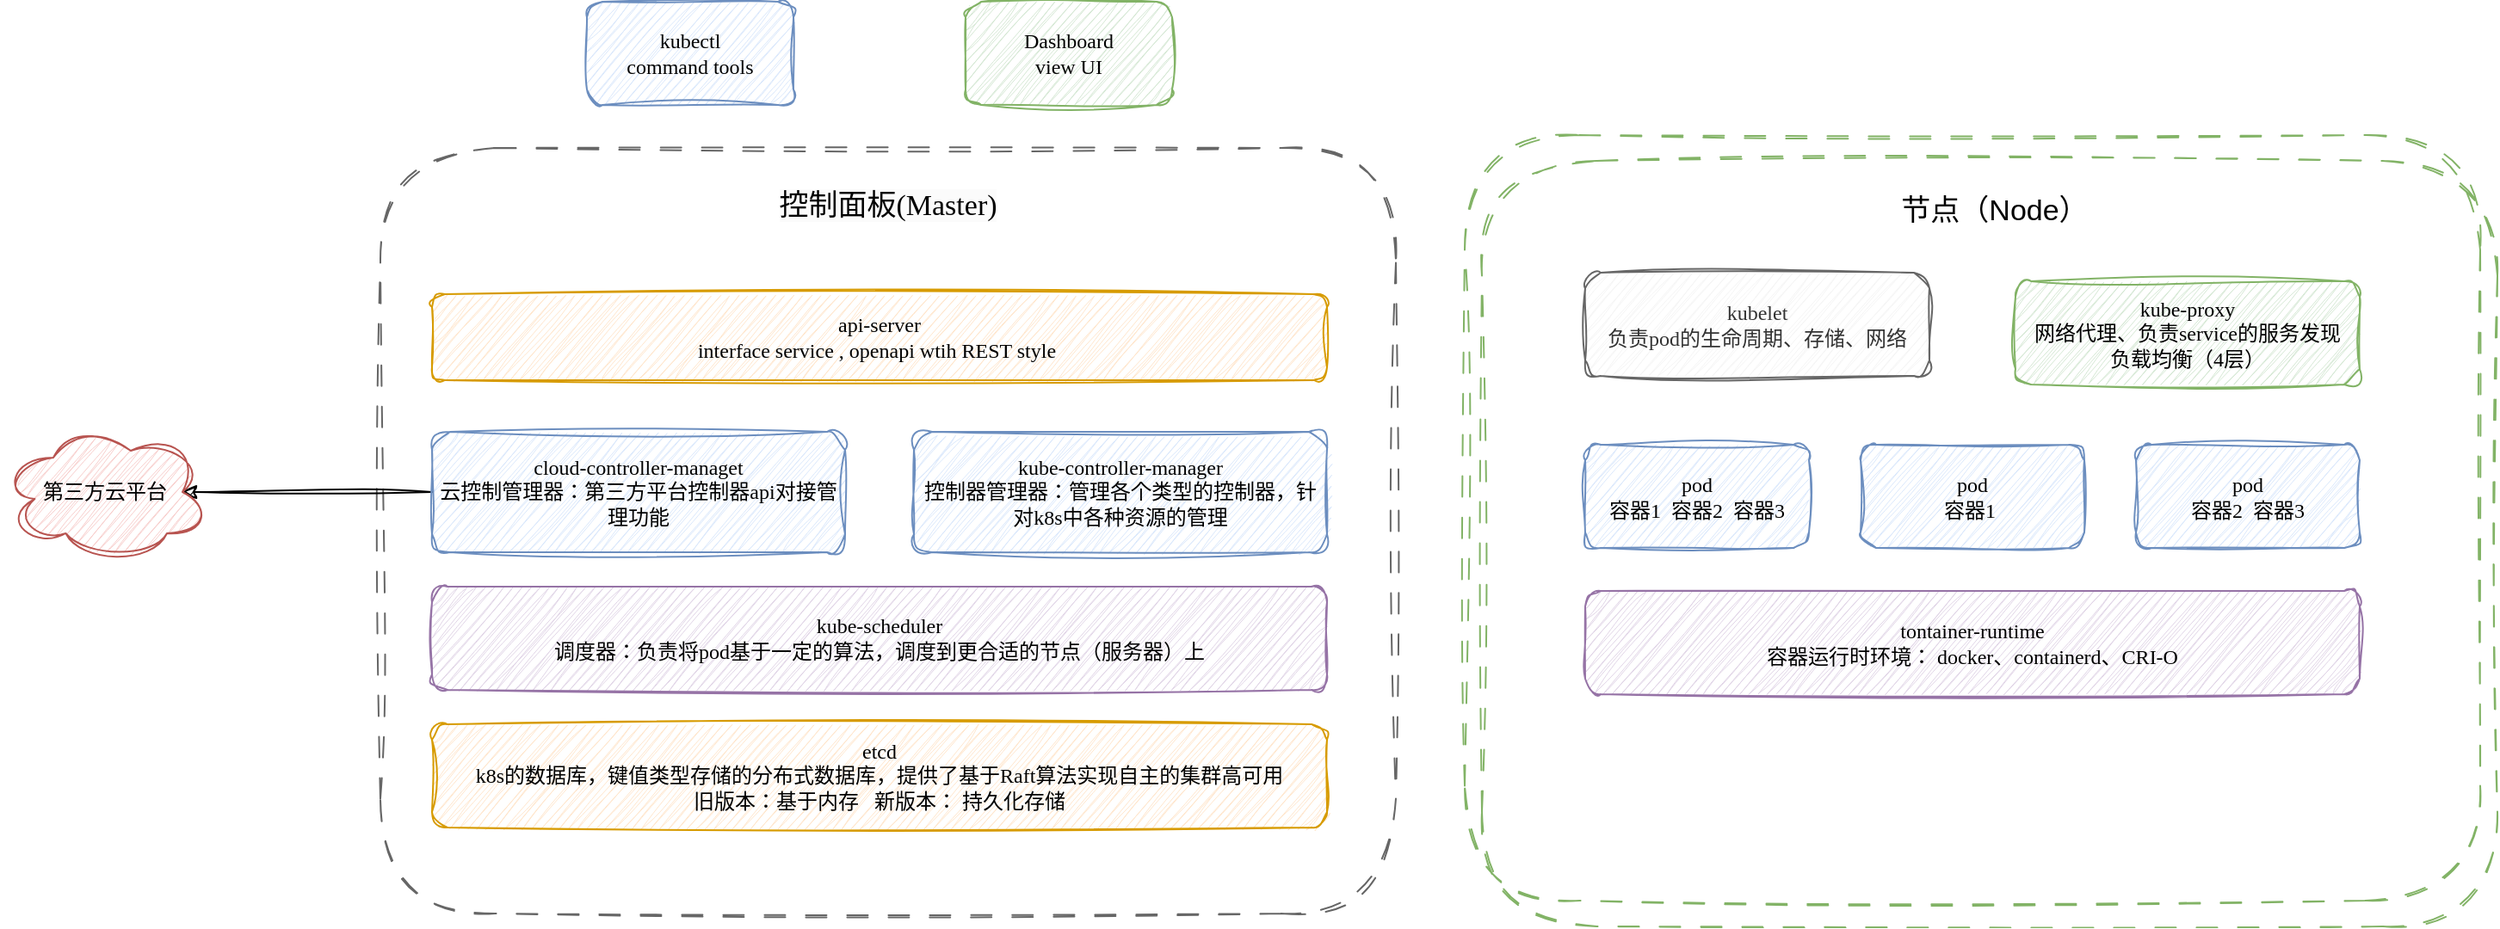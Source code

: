 <mxfile version="26.0.8">
  <diagram name="第 1 页" id="dYa4CWw3bRdOShU7edCv">
    <mxGraphModel dx="2192" dy="1452" grid="1" gridSize="10" guides="1" tooltips="1" connect="1" arrows="1" fold="1" page="1" pageScale="1" pageWidth="827" pageHeight="1169" math="0" shadow="0">
      <root>
        <mxCell id="0" />
        <mxCell id="1" parent="0" />
        <mxCell id="HZWtp5ZReVwZxNCfYw9V-13" value="" style="rounded=1;whiteSpace=wrap;html=1;sketch=1;curveFitting=1;jiggle=2;fillColor=none;strokeColor=#82b366;dashed=1;dashPattern=12 12;" vertex="1" parent="1">
          <mxGeometry x="720" y="547.5" width="590" height="445" as="geometry" />
        </mxCell>
        <mxCell id="HZWtp5ZReVwZxNCfYw9V-21" value="" style="rounded=1;whiteSpace=wrap;html=1;sketch=1;curveFitting=1;jiggle=2;fillColor=none;strokeColor=#82b366;dashed=1;dashPattern=12 12;" vertex="1" parent="1">
          <mxGeometry x="730" y="562.5" width="590" height="445" as="geometry" />
        </mxCell>
        <mxCell id="HZWtp5ZReVwZxNCfYw9V-1" value="&lt;font face=&quot;Comic Sans MS&quot;&gt;kubectl&lt;/font&gt;&lt;div&gt;&lt;font face=&quot;Comic Sans MS&quot;&gt;command tools&lt;/font&gt;&lt;/div&gt;" style="rounded=1;whiteSpace=wrap;html=1;sketch=1;curveFitting=1;jiggle=2;fillColor=#dae8fc;strokeColor=#6c8ebf;fontFamily=Comic Sans MS;" vertex="1" parent="1">
          <mxGeometry x="210" y="470" width="120" height="60" as="geometry" />
        </mxCell>
        <mxCell id="HZWtp5ZReVwZxNCfYw9V-2" value="Dashboard&lt;div&gt;view UI&lt;/div&gt;" style="rounded=1;whiteSpace=wrap;html=1;sketch=1;curveFitting=1;jiggle=2;fillColor=#d5e8d4;strokeColor=#82b366;fontFamily=Comic Sans MS;" vertex="1" parent="1">
          <mxGeometry x="430" y="470" width="120" height="60" as="geometry" />
        </mxCell>
        <mxCell id="HZWtp5ZReVwZxNCfYw9V-3" value="" style="rounded=1;whiteSpace=wrap;html=1;sketch=1;curveFitting=1;jiggle=2;fillColor=none;fontColor=#333333;strokeColor=#666666;dashed=1;dashPattern=12 12;" vertex="1" parent="1">
          <mxGeometry x="90" y="555" width="590" height="445" as="geometry" />
        </mxCell>
        <mxCell id="HZWtp5ZReVwZxNCfYw9V-4" value="kube-controller-manager&lt;div&gt;控制器管理器：管理各个类型的控制器，针对k8s中各种资源的管理&lt;/div&gt;" style="rounded=1;whiteSpace=wrap;html=1;sketch=1;curveFitting=1;jiggle=2;fillColor=#dae8fc;strokeColor=#6c8ebf;fontFamily=Comic Sans MS;" vertex="1" parent="1">
          <mxGeometry x="400" y="720" width="240" height="70" as="geometry" />
        </mxCell>
        <mxCell id="HZWtp5ZReVwZxNCfYw9V-5" value="api-server&lt;div&gt;interface service , openapi wtih REST style&amp;nbsp;&lt;/div&gt;" style="rounded=1;whiteSpace=wrap;html=1;sketch=1;curveFitting=1;jiggle=2;fillColor=#ffe6cc;strokeColor=#d79b00;fontFamily=Comic Sans MS;" vertex="1" parent="1">
          <mxGeometry x="120" y="640" width="520" height="50" as="geometry" />
        </mxCell>
        <mxCell id="HZWtp5ZReVwZxNCfYw9V-10" style="edgeStyle=orthogonalEdgeStyle;rounded=1;orthogonalLoop=1;jettySize=auto;html=1;curved=0;sketch=1;curveFitting=1;jiggle=2;entryX=0.875;entryY=0.5;entryDx=0;entryDy=0;entryPerimeter=0;" edge="1" parent="1" source="HZWtp5ZReVwZxNCfYw9V-6" target="HZWtp5ZReVwZxNCfYw9V-9">
          <mxGeometry relative="1" as="geometry" />
        </mxCell>
        <mxCell id="HZWtp5ZReVwZxNCfYw9V-6" value="cloud-controller-managet&lt;div&gt;云控制管理器：第三方平台控制器api对接管理功能&lt;/div&gt;" style="rounded=1;whiteSpace=wrap;html=1;sketch=1;curveFitting=1;jiggle=2;fillColor=#dae8fc;strokeColor=#6c8ebf;fontFamily=Comic Sans MS;" vertex="1" parent="1">
          <mxGeometry x="120" y="720" width="240" height="70" as="geometry" />
        </mxCell>
        <mxCell id="HZWtp5ZReVwZxNCfYw9V-7" value="&lt;span style=&quot;color: rgb(0, 0, 0); font-family: &amp;quot;Comic Sans MS&amp;quot;; font-style: normal; font-variant-ligatures: normal; font-variant-caps: normal; font-weight: 400; letter-spacing: normal; orphans: 2; text-align: center; text-indent: 0px; text-transform: none; widows: 2; word-spacing: 0px; -webkit-text-stroke-width: 0px; white-space: normal; background-color: rgb(251, 251, 251); text-decoration-thickness: initial; text-decoration-style: initial; text-decoration-color: initial; float: none; display: inline !important;&quot;&gt;控制面板(Master)&lt;/span&gt;&lt;div&gt;&lt;br/&gt;&lt;/div&gt;" style="text;html=1;align=center;verticalAlign=middle;whiteSpace=wrap;rounded=0;fontSize=17;" vertex="1" parent="1">
          <mxGeometry x="267" y="587" width="236" height="24" as="geometry" />
        </mxCell>
        <mxCell id="HZWtp5ZReVwZxNCfYw9V-9" value="第三方云平台" style="ellipse;shape=cloud;whiteSpace=wrap;html=1;sketch=1;curveFitting=1;jiggle=2;fillColor=#f8cecc;strokeColor=#b85450;" vertex="1" parent="1">
          <mxGeometry x="-130" y="715" width="120" height="80" as="geometry" />
        </mxCell>
        <mxCell id="HZWtp5ZReVwZxNCfYw9V-11" value="kube-scheduler&lt;br&gt;&lt;div&gt;调度器：负责将pod基于一定的算法，调度到更合适的节点（服务器）上&lt;/div&gt;" style="rounded=1;whiteSpace=wrap;html=1;sketch=1;curveFitting=1;jiggle=2;fillColor=#e1d5e7;strokeColor=#9673a6;fontFamily=Comic Sans MS;" vertex="1" parent="1">
          <mxGeometry x="120" y="810" width="520" height="60" as="geometry" />
        </mxCell>
        <mxCell id="HZWtp5ZReVwZxNCfYw9V-12" value="etcd&lt;div&gt;k8s的数据库，键值类型存储的分布式数据库，提供了基于Raft算法实现自主的集群高可用&lt;/div&gt;&lt;div&gt;旧版本：基于内存&amp;nbsp; &amp;nbsp;新版本： 持久化存储&lt;/div&gt;" style="rounded=1;whiteSpace=wrap;html=1;sketch=1;curveFitting=1;jiggle=2;fillColor=#ffe6cc;strokeColor=#d79b00;fontFamily=Comic Sans MS;" vertex="1" parent="1">
          <mxGeometry x="120" y="890" width="520" height="60" as="geometry" />
        </mxCell>
        <mxCell id="HZWtp5ZReVwZxNCfYw9V-14" value="节点（Node）" style="text;html=1;align=center;verticalAlign=middle;whiteSpace=wrap;rounded=0;fontSize=17;" vertex="1" parent="1">
          <mxGeometry x="910" y="576.5" width="236" height="30" as="geometry" />
        </mxCell>
        <mxCell id="HZWtp5ZReVwZxNCfYw9V-15" value="&lt;font face=&quot;Comic Sans MS&quot;&gt;kubelet&lt;br&gt;&lt;/font&gt;&lt;div&gt;负责pod的生命周期、存储、网络&lt;/div&gt;" style="rounded=1;whiteSpace=wrap;html=1;sketch=1;curveFitting=1;jiggle=2;fillColor=#f5f5f5;strokeColor=#666666;fontFamily=Comic Sans MS;fontColor=#333333;" vertex="1" parent="1">
          <mxGeometry x="790" y="627.5" width="200" height="60" as="geometry" />
        </mxCell>
        <mxCell id="HZWtp5ZReVwZxNCfYw9V-16" value="&lt;font face=&quot;Comic Sans MS&quot;&gt;kube-proxy&lt;/font&gt;&lt;div&gt;网络代理、负责service的服务发现&lt;/div&gt;&lt;div&gt;负载均衡（4层）&lt;/div&gt;" style="rounded=1;whiteSpace=wrap;html=1;sketch=1;curveFitting=1;jiggle=2;fillColor=#d5e8d4;strokeColor=#82b366;fontFamily=Comic Sans MS;" vertex="1" parent="1">
          <mxGeometry x="1040" y="632.5" width="200" height="60" as="geometry" />
        </mxCell>
        <mxCell id="HZWtp5ZReVwZxNCfYw9V-17" value="pod&lt;div&gt;容器1&amp;nbsp; 容器2&amp;nbsp; 容器3&lt;/div&gt;" style="rounded=1;whiteSpace=wrap;html=1;sketch=1;curveFitting=1;jiggle=2;fillColor=#dae8fc;strokeColor=#6c8ebf;fontFamily=Comic Sans MS;" vertex="1" parent="1">
          <mxGeometry x="790" y="727.5" width="130" height="60" as="geometry" />
        </mxCell>
        <mxCell id="HZWtp5ZReVwZxNCfYw9V-18" value="pod&lt;div&gt;容器1&amp;nbsp;&lt;/div&gt;" style="rounded=1;whiteSpace=wrap;html=1;sketch=1;curveFitting=1;jiggle=2;fillColor=#dae8fc;strokeColor=#6c8ebf;fontFamily=Comic Sans MS;" vertex="1" parent="1">
          <mxGeometry x="950" y="727.5" width="130" height="60" as="geometry" />
        </mxCell>
        <mxCell id="HZWtp5ZReVwZxNCfYw9V-19" value="pod&lt;div&gt;容器2&amp;nbsp; 容器3&lt;/div&gt;" style="rounded=1;whiteSpace=wrap;html=1;sketch=1;curveFitting=1;jiggle=2;fillColor=#dae8fc;strokeColor=#6c8ebf;fontFamily=Comic Sans MS;" vertex="1" parent="1">
          <mxGeometry x="1110" y="727.5" width="130" height="60" as="geometry" />
        </mxCell>
        <mxCell id="HZWtp5ZReVwZxNCfYw9V-20" value="tontainer-runtime&lt;div&gt;容器运行时环境： docker、containerd、CRI-O&lt;/div&gt;" style="rounded=1;whiteSpace=wrap;html=1;sketch=1;curveFitting=1;jiggle=2;fillColor=#e1d5e7;strokeColor=#9673a6;fontFamily=Comic Sans MS;" vertex="1" parent="1">
          <mxGeometry x="790" y="812.5" width="450" height="60" as="geometry" />
        </mxCell>
      </root>
    </mxGraphModel>
  </diagram>
</mxfile>
